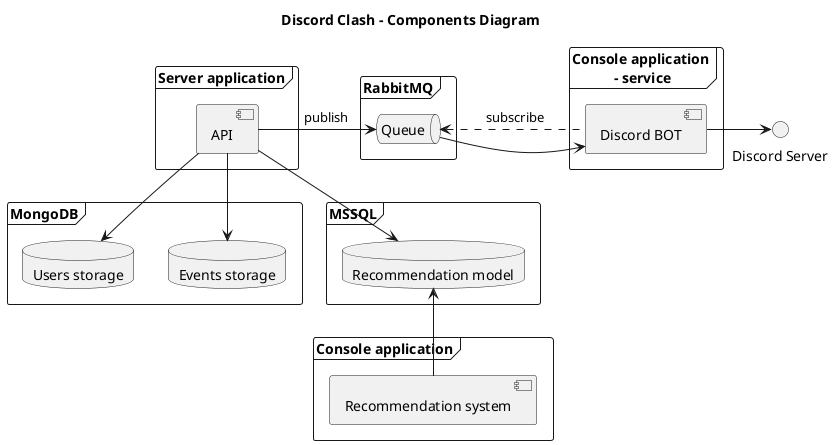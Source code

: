 @startuml
skinparam defaultFontName Muli

title **Discord Clash - Components Diagram**

frame "Server application" {
    [API]
}

frame "Console application" {
    [Recommendation system] as RS  
}

frame "MongoDB" {
    database "Users storage" as DB2
    database "Events storage" as DB3
}

frame "MSSQL" {
    database "Recommendation model" as DB1
}

frame RabbitMQ as Rabbit {
    queue "Queue" as Q1
}

frame "Console application\n - service" {
    [Discord BOT] as BOT
}

() "Discord Server" as Channel

API -right-> Q1 : "\tpublish\t"
Q1 -right-> BOT : ""
Q1 <.right. BOT : "\tsubscribe\t"
BOT -right-> Channel : "\t"
RS -up-> DB1
API --> DB1
API --> DB2
API --> DB3

@enduml